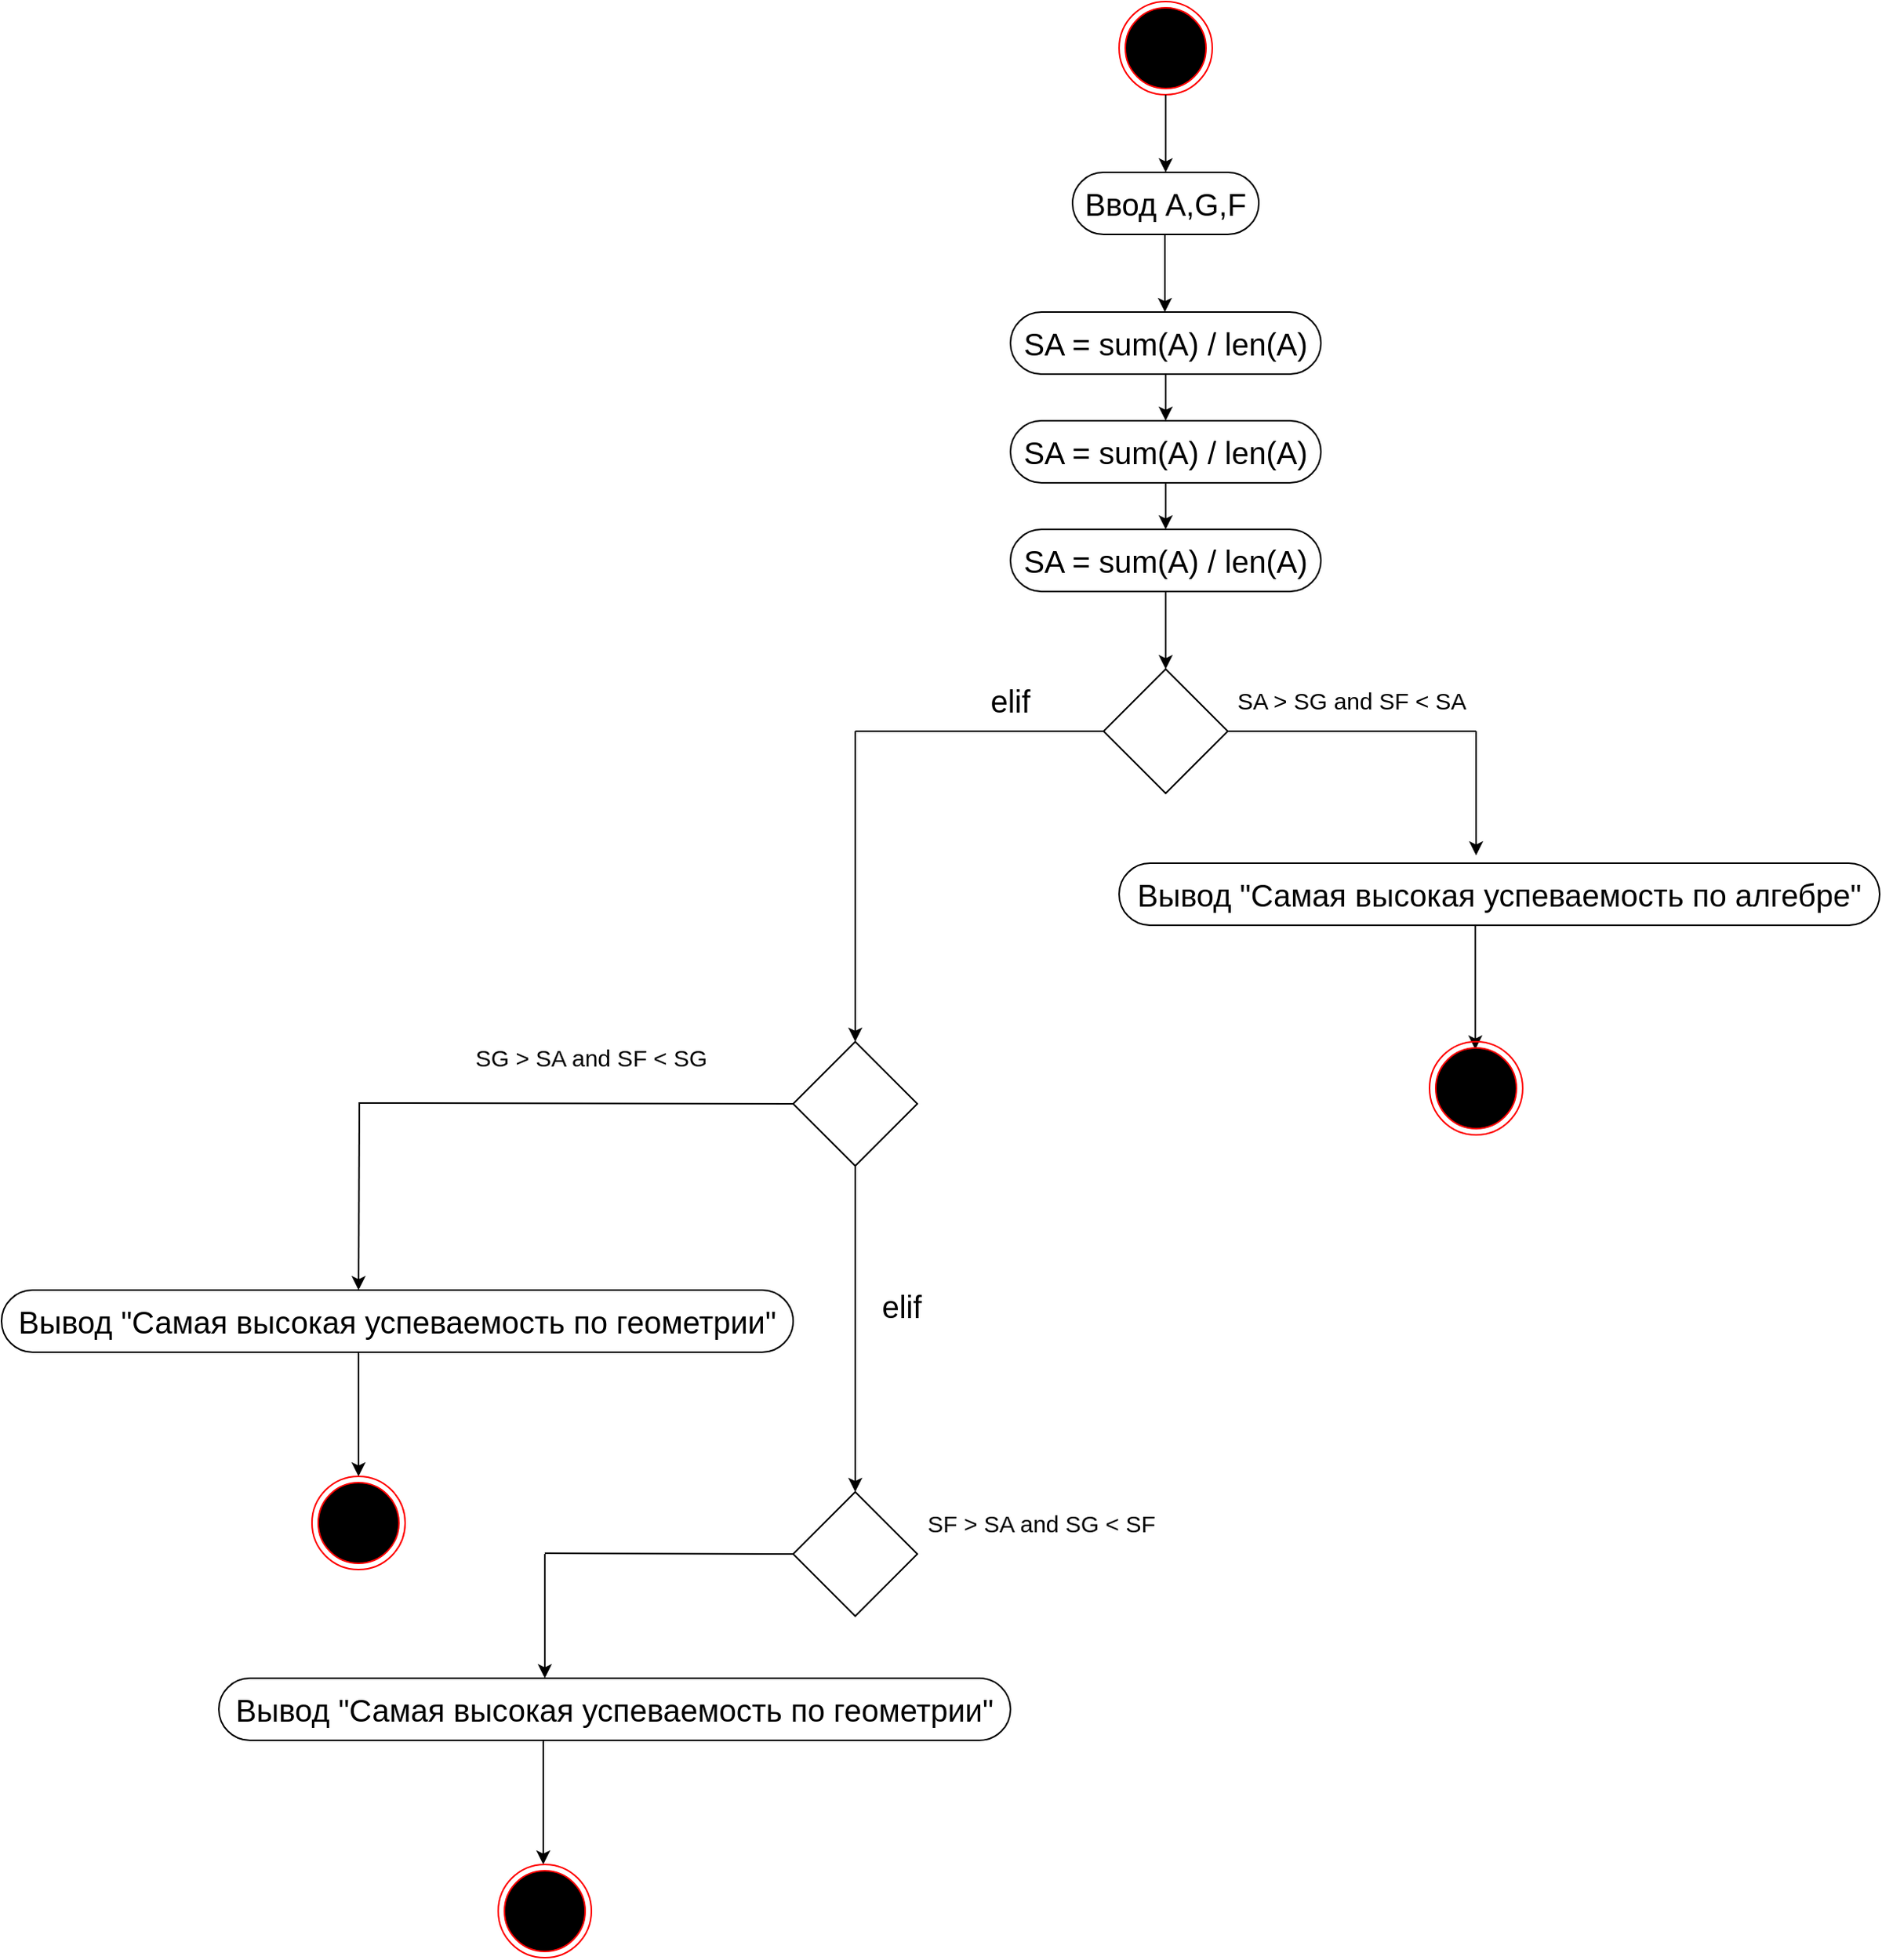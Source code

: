 <mxfile version="14.7.2" type="github">
  <diagram id="QKa0oAnjCFL-jiGjfPaq" name="Page-1">
    <mxGraphModel dx="2633" dy="956" grid="1" gridSize="10" guides="1" tooltips="1" connect="1" arrows="1" fold="1" page="1" pageScale="1" pageWidth="827" pageHeight="1169" math="0" shadow="0">
      <root>
        <mxCell id="0" />
        <mxCell id="1" parent="0" />
        <mxCell id="-8UoPfkIlwjgtkeqGKjE-1" value="" style="ellipse;html=1;shape=endState;fillColor=#000000;strokeColor=#ff0000;" parent="1" vertex="1">
          <mxGeometry x="370" y="10" width="60" height="60" as="geometry" />
        </mxCell>
        <mxCell id="-8UoPfkIlwjgtkeqGKjE-2" value="" style="endArrow=classic;html=1;" parent="1" edge="1">
          <mxGeometry width="50" height="50" relative="1" as="geometry">
            <mxPoint x="400" y="70" as="sourcePoint" />
            <mxPoint x="400" y="120" as="targetPoint" />
          </mxGeometry>
        </mxCell>
        <mxCell id="-8UoPfkIlwjgtkeqGKjE-3" value="Ввод A,G,F" style="rounded=1;whiteSpace=wrap;html=1;arcSize=50;fontSize=20;" parent="1" vertex="1">
          <mxGeometry x="340" y="120" width="120" height="40" as="geometry" />
        </mxCell>
        <mxCell id="-8UoPfkIlwjgtkeqGKjE-4" value="" style="endArrow=classic;html=1;" parent="1" edge="1">
          <mxGeometry width="50" height="50" relative="1" as="geometry">
            <mxPoint x="399.5" y="160" as="sourcePoint" />
            <mxPoint x="399.5" y="210" as="targetPoint" />
          </mxGeometry>
        </mxCell>
        <mxCell id="-8UoPfkIlwjgtkeqGKjE-8" value="" style="edgeStyle=orthogonalEdgeStyle;rounded=0;orthogonalLoop=1;jettySize=auto;html=1;fontSize=20;entryX=0.5;entryY=0;entryDx=0;entryDy=0;" parent="1" source="-8UoPfkIlwjgtkeqGKjE-5" target="-8UoPfkIlwjgtkeqGKjE-6" edge="1">
          <mxGeometry relative="1" as="geometry" />
        </mxCell>
        <mxCell id="-8UoPfkIlwjgtkeqGKjE-5" value="SA = sum(A) / len(A)" style="rounded=1;whiteSpace=wrap;html=1;arcSize=50;fontSize=20;" parent="1" vertex="1">
          <mxGeometry x="300" y="210" width="200" height="40" as="geometry" />
        </mxCell>
        <mxCell id="-8UoPfkIlwjgtkeqGKjE-9" value="" style="edgeStyle=orthogonalEdgeStyle;rounded=0;orthogonalLoop=1;jettySize=auto;html=1;fontSize=20;" parent="1" source="-8UoPfkIlwjgtkeqGKjE-6" target="-8UoPfkIlwjgtkeqGKjE-7" edge="1">
          <mxGeometry relative="1" as="geometry" />
        </mxCell>
        <mxCell id="-8UoPfkIlwjgtkeqGKjE-6" value="SA = sum(A) / len(A)" style="rounded=1;whiteSpace=wrap;html=1;arcSize=50;fontSize=20;" parent="1" vertex="1">
          <mxGeometry x="300" y="280" width="200" height="40" as="geometry" />
        </mxCell>
        <mxCell id="-8UoPfkIlwjgtkeqGKjE-11" value="" style="edgeStyle=orthogonalEdgeStyle;rounded=0;orthogonalLoop=1;jettySize=auto;html=1;fontSize=20;" parent="1" source="-8UoPfkIlwjgtkeqGKjE-7" target="-8UoPfkIlwjgtkeqGKjE-10" edge="1">
          <mxGeometry relative="1" as="geometry" />
        </mxCell>
        <mxCell id="-8UoPfkIlwjgtkeqGKjE-7" value="SA = sum(A) / len(A)" style="rounded=1;whiteSpace=wrap;html=1;arcSize=50;fontSize=20;" parent="1" vertex="1">
          <mxGeometry x="300" y="350" width="200" height="40" as="geometry" />
        </mxCell>
        <mxCell id="-8UoPfkIlwjgtkeqGKjE-10" value="" style="rhombus;whiteSpace=wrap;html=1;fontSize=20;" parent="1" vertex="1">
          <mxGeometry x="360" y="440" width="80" height="80" as="geometry" />
        </mxCell>
        <mxCell id="-8UoPfkIlwjgtkeqGKjE-14" value="" style="endArrow=none;html=1;fontSize=20;" parent="1" edge="1">
          <mxGeometry width="50" height="50" relative="1" as="geometry">
            <mxPoint x="440" y="480" as="sourcePoint" />
            <mxPoint x="600" y="480" as="targetPoint" />
          </mxGeometry>
        </mxCell>
        <mxCell id="-8UoPfkIlwjgtkeqGKjE-15" value="" style="endArrow=classic;html=1;fontSize=20;" parent="1" edge="1">
          <mxGeometry width="50" height="50" relative="1" as="geometry">
            <mxPoint x="600" y="480" as="sourcePoint" />
            <mxPoint x="600" y="560" as="targetPoint" />
          </mxGeometry>
        </mxCell>
        <mxCell id="-8UoPfkIlwjgtkeqGKjE-16" value="SA &amp;gt; SG and SF &amp;lt; SA" style="text;html=1;strokeColor=none;fillColor=none;align=center;verticalAlign=middle;whiteSpace=wrap;rounded=0;fontSize=15;" parent="1" vertex="1">
          <mxGeometry x="440" y="450" width="160" height="20" as="geometry" />
        </mxCell>
        <mxCell id="-8UoPfkIlwjgtkeqGKjE-17" value="" style="endArrow=none;html=1;fontSize=15;" parent="1" edge="1">
          <mxGeometry width="50" height="50" relative="1" as="geometry">
            <mxPoint x="200" y="480" as="sourcePoint" />
            <mxPoint x="360" y="480" as="targetPoint" />
          </mxGeometry>
        </mxCell>
        <mxCell id="-8UoPfkIlwjgtkeqGKjE-18" value="" style="endArrow=classic;html=1;fontSize=20;entryX=0.5;entryY=0;entryDx=0;entryDy=0;" parent="1" target="-8UoPfkIlwjgtkeqGKjE-19" edge="1">
          <mxGeometry width="50" height="50" relative="1" as="geometry">
            <mxPoint x="200" y="480" as="sourcePoint" />
            <mxPoint x="200" y="560" as="targetPoint" />
          </mxGeometry>
        </mxCell>
        <mxCell id="-8UoPfkIlwjgtkeqGKjE-19" value="" style="rhombus;whiteSpace=wrap;html=1;fontSize=20;" parent="1" vertex="1">
          <mxGeometry x="160" y="680" width="80" height="80" as="geometry" />
        </mxCell>
        <mxCell id="-8UoPfkIlwjgtkeqGKjE-20" value="Вывод &quot;Самая высокая успеваемость по алгебре&quot;" style="rounded=1;whiteSpace=wrap;html=1;fontSize=20;arcSize=50;" parent="1" vertex="1">
          <mxGeometry x="370" y="565" width="490" height="40" as="geometry" />
        </mxCell>
        <mxCell id="-8UoPfkIlwjgtkeqGKjE-21" value="" style="endArrow=none;html=1;fontSize=15;" parent="1" edge="1">
          <mxGeometry width="50" height="50" relative="1" as="geometry">
            <mxPoint x="-120" y="719.5" as="sourcePoint" />
            <mxPoint x="160" y="720" as="targetPoint" />
          </mxGeometry>
        </mxCell>
        <mxCell id="-8UoPfkIlwjgtkeqGKjE-22" value="elif" style="text;html=1;strokeColor=none;fillColor=none;align=center;verticalAlign=middle;whiteSpace=wrap;rounded=0;fontSize=20;" parent="1" vertex="1">
          <mxGeometry x="280" y="450" width="40" height="20" as="geometry" />
        </mxCell>
        <mxCell id="-8UoPfkIlwjgtkeqGKjE-23" value="SG &amp;gt; SA and SF &amp;lt; SG" style="text;html=1;strokeColor=none;fillColor=none;align=center;verticalAlign=middle;whiteSpace=wrap;rounded=0;fontSize=15;" parent="1" vertex="1">
          <mxGeometry x="-50" y="680" width="160" height="20" as="geometry" />
        </mxCell>
        <mxCell id="-8UoPfkIlwjgtkeqGKjE-24" value="" style="endArrow=classic;html=1;fontSize=20;" parent="1" edge="1">
          <mxGeometry width="50" height="50" relative="1" as="geometry">
            <mxPoint x="-119.5" y="720" as="sourcePoint" />
            <mxPoint x="-120" y="840" as="targetPoint" />
          </mxGeometry>
        </mxCell>
        <mxCell id="-8UoPfkIlwjgtkeqGKjE-25" value="" style="endArrow=classic;html=1;fontSize=20;entryX=0.5;entryY=0;entryDx=0;entryDy=0;exitX=0.5;exitY=1;exitDx=0;exitDy=0;" parent="1" source="-8UoPfkIlwjgtkeqGKjE-19" target="-8UoPfkIlwjgtkeqGKjE-27" edge="1">
          <mxGeometry width="50" height="50" relative="1" as="geometry">
            <mxPoint x="199.5" y="800" as="sourcePoint" />
            <mxPoint x="199.5" y="920" as="targetPoint" />
          </mxGeometry>
        </mxCell>
        <mxCell id="-8UoPfkIlwjgtkeqGKjE-26" value="Вывод &quot;Самая высокая успеваемость по геометрии&quot;" style="rounded=1;whiteSpace=wrap;html=1;fontSize=20;arcSize=50;" parent="1" vertex="1">
          <mxGeometry x="-350" y="840" width="510" height="40" as="geometry" />
        </mxCell>
        <mxCell id="-8UoPfkIlwjgtkeqGKjE-27" value="" style="rhombus;whiteSpace=wrap;html=1;fontSize=20;" parent="1" vertex="1">
          <mxGeometry x="160" y="970" width="80" height="80" as="geometry" />
        </mxCell>
        <mxCell id="-8UoPfkIlwjgtkeqGKjE-28" value="SF &amp;gt; SA and SG &amp;lt; SF" style="text;html=1;strokeColor=none;fillColor=none;align=center;verticalAlign=middle;whiteSpace=wrap;rounded=0;fontSize=15;" parent="1" vertex="1">
          <mxGeometry x="240" y="980" width="160" height="20" as="geometry" />
        </mxCell>
        <mxCell id="-8UoPfkIlwjgtkeqGKjE-29" value="" style="endArrow=none;html=1;fontSize=15;" parent="1" edge="1">
          <mxGeometry width="50" height="50" relative="1" as="geometry">
            <mxPoint y="1009.5" as="sourcePoint" />
            <mxPoint x="160" y="1010" as="targetPoint" />
          </mxGeometry>
        </mxCell>
        <mxCell id="-8UoPfkIlwjgtkeqGKjE-30" value="" style="endArrow=classic;html=1;fontSize=20;" parent="1" edge="1">
          <mxGeometry width="50" height="50" relative="1" as="geometry">
            <mxPoint x="599.5" y="605" as="sourcePoint" />
            <mxPoint x="599.5" y="685" as="targetPoint" />
          </mxGeometry>
        </mxCell>
        <mxCell id="-8UoPfkIlwjgtkeqGKjE-31" value="" style="ellipse;html=1;shape=endState;fillColor=#000000;strokeColor=#ff0000;" parent="1" vertex="1">
          <mxGeometry x="570" y="680" width="60" height="60" as="geometry" />
        </mxCell>
        <mxCell id="-8UoPfkIlwjgtkeqGKjE-32" value="" style="endArrow=classic;html=1;fontSize=20;" parent="1" edge="1">
          <mxGeometry width="50" height="50" relative="1" as="geometry">
            <mxPoint x="-120" y="880" as="sourcePoint" />
            <mxPoint x="-120" y="960" as="targetPoint" />
          </mxGeometry>
        </mxCell>
        <mxCell id="-8UoPfkIlwjgtkeqGKjE-33" value="" style="ellipse;html=1;shape=endState;fillColor=#000000;strokeColor=#ff0000;" parent="1" vertex="1">
          <mxGeometry x="-150" y="960" width="60" height="60" as="geometry" />
        </mxCell>
        <mxCell id="-8UoPfkIlwjgtkeqGKjE-35" value="" style="endArrow=classic;html=1;fontSize=20;" parent="1" edge="1">
          <mxGeometry width="50" height="50" relative="1" as="geometry">
            <mxPoint y="1010" as="sourcePoint" />
            <mxPoint y="1090" as="targetPoint" />
          </mxGeometry>
        </mxCell>
        <mxCell id="-8UoPfkIlwjgtkeqGKjE-36" value="Вывод &quot;Самая высокая успеваемость по геометрии&quot;" style="rounded=1;whiteSpace=wrap;html=1;fontSize=20;arcSize=50;" parent="1" vertex="1">
          <mxGeometry x="-210" y="1090" width="510" height="40" as="geometry" />
        </mxCell>
        <mxCell id="-8UoPfkIlwjgtkeqGKjE-37" value="elif" style="text;html=1;strokeColor=none;fillColor=none;align=center;verticalAlign=middle;whiteSpace=wrap;rounded=0;fontSize=20;" parent="1" vertex="1">
          <mxGeometry x="210" y="840" width="40" height="20" as="geometry" />
        </mxCell>
        <mxCell id="-8UoPfkIlwjgtkeqGKjE-38" value="" style="endArrow=classic;html=1;fontSize=20;" parent="1" edge="1">
          <mxGeometry width="50" height="50" relative="1" as="geometry">
            <mxPoint x="-1" y="1130" as="sourcePoint" />
            <mxPoint x="-1" y="1210" as="targetPoint" />
          </mxGeometry>
        </mxCell>
        <mxCell id="-8UoPfkIlwjgtkeqGKjE-39" value="" style="ellipse;html=1;shape=endState;fillColor=#000000;strokeColor=#ff0000;" parent="1" vertex="1">
          <mxGeometry x="-30" y="1210" width="60" height="60" as="geometry" />
        </mxCell>
      </root>
    </mxGraphModel>
  </diagram>
</mxfile>
